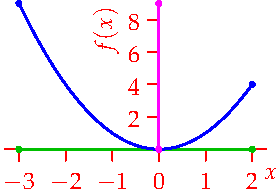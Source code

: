 settings.tex="pdflatex";

texpreamble("\usepackage{amsmath}
\usepackage{amsthm,amssymb}
\usepackage{mathpazo}
\usepackage[svgnames]{xcolor}
");
import graph;

size(140,100,IgnoreAspect);

real f(real x){return x^2;}

draw((-3,0)--(2,0),heavygreen+linewidth(1));
draw((0,0)--(0,9),magenta+linewidth(1));
draw(graph(f,-3,2),blue+linewidth(1));
dot((-3,f(-3)),blue);
dot((2,f(2)),blue);
dot((0,0),magenta);
dot((0,9),magenta);
dot((-3,0),heavygreen);
dot((2,0),heavygreen);

xaxis(-3.3,2.3,red,RightTicks(new real[]{-3,-2,-1,0,1,2,3}));
yaxis("$f(x)$",0,9,red,LeftTicks(new real[]{2,4,6,8,10}));
labelx("$x$",2.4,S,red);
